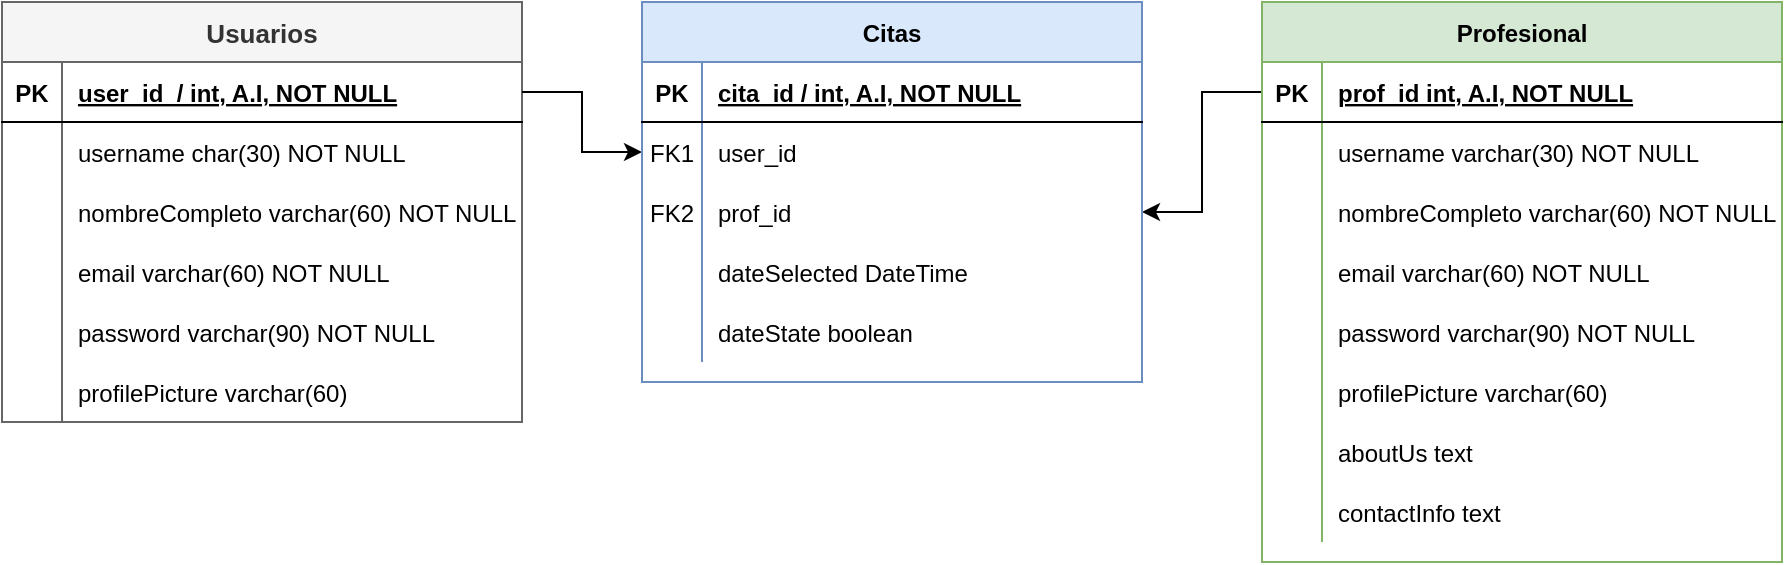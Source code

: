 <mxfile version="13.7.7" type="github">
  <diagram id="R2lEEEUBdFMjLlhIrx00" name="Page-1">
    <mxGraphModel dx="805" dy="522" grid="1" gridSize="10" guides="1" tooltips="1" connect="1" arrows="1" fold="1" page="1" pageScale="1" pageWidth="1400" pageHeight="850" math="0" shadow="0" extFonts="Permanent Marker^https://fonts.googleapis.com/css?family=Permanent+Marker">
      <root>
        <mxCell id="0" />
        <mxCell id="1" parent="0" />
        <mxCell id="C-vyLk0tnHw3VtMMgP7b-23" value="Usuarios" style="shape=table;startSize=30;container=1;collapsible=1;childLayout=tableLayout;fixedRows=1;rowLines=0;fontStyle=1;align=center;resizeLast=1;fontSize=13;fillColor=#f5f5f5;strokeColor=#666666;fontColor=#333333;" parent="1" vertex="1">
          <mxGeometry y="120" width="260" height="210" as="geometry">
            <mxRectangle x="120" y="120" width="90" height="30" as="alternateBounds" />
          </mxGeometry>
        </mxCell>
        <mxCell id="C-vyLk0tnHw3VtMMgP7b-24" value="" style="shape=partialRectangle;collapsible=0;dropTarget=0;pointerEvents=0;fillColor=none;points=[[0,0.5],[1,0.5]];portConstraint=eastwest;top=0;left=0;right=0;bottom=1;" parent="C-vyLk0tnHw3VtMMgP7b-23" vertex="1">
          <mxGeometry y="30" width="260" height="30" as="geometry" />
        </mxCell>
        <mxCell id="C-vyLk0tnHw3VtMMgP7b-25" value="PK" style="shape=partialRectangle;overflow=hidden;connectable=0;fillColor=none;top=0;left=0;bottom=0;right=0;fontStyle=1;" parent="C-vyLk0tnHw3VtMMgP7b-24" vertex="1">
          <mxGeometry width="30" height="30" as="geometry" />
        </mxCell>
        <mxCell id="C-vyLk0tnHw3VtMMgP7b-26" value="user_id  / int, A.I, NOT NULL " style="shape=partialRectangle;overflow=hidden;connectable=0;fillColor=none;top=0;left=0;bottom=0;right=0;align=left;spacingLeft=6;fontStyle=5;" parent="C-vyLk0tnHw3VtMMgP7b-24" vertex="1">
          <mxGeometry x="30" width="230" height="30" as="geometry" />
        </mxCell>
        <mxCell id="C-vyLk0tnHw3VtMMgP7b-27" value="" style="shape=partialRectangle;collapsible=0;dropTarget=0;pointerEvents=0;fillColor=none;points=[[0,0.5],[1,0.5]];portConstraint=eastwest;top=0;left=0;right=0;bottom=0;" parent="C-vyLk0tnHw3VtMMgP7b-23" vertex="1">
          <mxGeometry y="60" width="260" height="30" as="geometry" />
        </mxCell>
        <mxCell id="C-vyLk0tnHw3VtMMgP7b-28" value="" style="shape=partialRectangle;overflow=hidden;connectable=0;fillColor=none;top=0;left=0;bottom=0;right=0;" parent="C-vyLk0tnHw3VtMMgP7b-27" vertex="1">
          <mxGeometry width="30" height="30" as="geometry" />
        </mxCell>
        <mxCell id="C-vyLk0tnHw3VtMMgP7b-29" value="username char(30) NOT NULL" style="shape=partialRectangle;overflow=hidden;connectable=0;fillColor=none;top=0;left=0;bottom=0;right=0;align=left;spacingLeft=6;" parent="C-vyLk0tnHw3VtMMgP7b-27" vertex="1">
          <mxGeometry x="30" width="230" height="30" as="geometry" />
        </mxCell>
        <mxCell id="Ir2a-8KX2j7MGqZvmRHL-5" style="shape=partialRectangle;collapsible=0;dropTarget=0;pointerEvents=0;fillColor=none;points=[[0,0.5],[1,0.5]];portConstraint=eastwest;top=0;left=0;right=0;bottom=0;" parent="C-vyLk0tnHw3VtMMgP7b-23" vertex="1">
          <mxGeometry y="90" width="260" height="30" as="geometry" />
        </mxCell>
        <mxCell id="Ir2a-8KX2j7MGqZvmRHL-6" style="shape=partialRectangle;overflow=hidden;connectable=0;fillColor=none;top=0;left=0;bottom=0;right=0;" parent="Ir2a-8KX2j7MGqZvmRHL-5" vertex="1">
          <mxGeometry width="30" height="30" as="geometry" />
        </mxCell>
        <mxCell id="Ir2a-8KX2j7MGqZvmRHL-7" value="nombreCompleto varchar(60) NOT NULL" style="shape=partialRectangle;overflow=hidden;connectable=0;top=0;left=0;bottom=0;right=0;align=left;spacingLeft=6;fillColor=none;strokeWidth=6;shadow=0;sketch=0;" parent="Ir2a-8KX2j7MGqZvmRHL-5" vertex="1">
          <mxGeometry x="30" width="230" height="30" as="geometry" />
        </mxCell>
        <mxCell id="Ir2a-8KX2j7MGqZvmRHL-2" style="shape=partialRectangle;collapsible=0;dropTarget=0;pointerEvents=0;fillColor=none;points=[[0,0.5],[1,0.5]];portConstraint=eastwest;top=0;left=0;right=0;bottom=0;" parent="C-vyLk0tnHw3VtMMgP7b-23" vertex="1">
          <mxGeometry y="120" width="260" height="30" as="geometry" />
        </mxCell>
        <mxCell id="Ir2a-8KX2j7MGqZvmRHL-3" style="shape=partialRectangle;overflow=hidden;connectable=0;fillColor=none;top=0;left=0;bottom=0;right=0;" parent="Ir2a-8KX2j7MGqZvmRHL-2" vertex="1">
          <mxGeometry width="30" height="30" as="geometry" />
        </mxCell>
        <mxCell id="Ir2a-8KX2j7MGqZvmRHL-4" value="email varchar(60) NOT NULL" style="shape=partialRectangle;overflow=hidden;connectable=0;fillColor=none;top=0;left=0;bottom=0;right=0;align=left;spacingLeft=6;" parent="Ir2a-8KX2j7MGqZvmRHL-2" vertex="1">
          <mxGeometry x="30" width="230" height="30" as="geometry" />
        </mxCell>
        <mxCell id="Ir2a-8KX2j7MGqZvmRHL-11" style="shape=partialRectangle;collapsible=0;dropTarget=0;pointerEvents=0;fillColor=none;points=[[0,0.5],[1,0.5]];portConstraint=eastwest;top=0;left=0;right=0;bottom=0;" parent="C-vyLk0tnHw3VtMMgP7b-23" vertex="1">
          <mxGeometry y="150" width="260" height="30" as="geometry" />
        </mxCell>
        <mxCell id="Ir2a-8KX2j7MGqZvmRHL-12" style="shape=partialRectangle;overflow=hidden;connectable=0;fillColor=none;top=0;left=0;bottom=0;right=0;" parent="Ir2a-8KX2j7MGqZvmRHL-11" vertex="1">
          <mxGeometry width="30" height="30" as="geometry" />
        </mxCell>
        <mxCell id="Ir2a-8KX2j7MGqZvmRHL-13" value="password varchar(90) NOT NULL" style="shape=partialRectangle;overflow=hidden;connectable=0;fillColor=none;top=0;left=0;bottom=0;right=0;align=left;spacingLeft=6;" parent="Ir2a-8KX2j7MGqZvmRHL-11" vertex="1">
          <mxGeometry x="30" width="230" height="30" as="geometry" />
        </mxCell>
        <mxCell id="Ir2a-8KX2j7MGqZvmRHL-8" style="shape=partialRectangle;collapsible=0;dropTarget=0;pointerEvents=0;fillColor=none;points=[[0,0.5],[1,0.5]];portConstraint=eastwest;top=0;left=0;right=0;bottom=0;" parent="C-vyLk0tnHw3VtMMgP7b-23" vertex="1">
          <mxGeometry y="180" width="260" height="30" as="geometry" />
        </mxCell>
        <mxCell id="Ir2a-8KX2j7MGqZvmRHL-9" style="shape=partialRectangle;overflow=hidden;connectable=0;fillColor=none;top=0;left=0;bottom=0;right=0;" parent="Ir2a-8KX2j7MGqZvmRHL-8" vertex="1">
          <mxGeometry width="30" height="30" as="geometry" />
        </mxCell>
        <mxCell id="Ir2a-8KX2j7MGqZvmRHL-10" value="profilePicture varchar(60)" style="shape=partialRectangle;overflow=hidden;connectable=0;fillColor=none;top=0;left=0;bottom=0;right=0;align=left;spacingLeft=6;" parent="Ir2a-8KX2j7MGqZvmRHL-8" vertex="1">
          <mxGeometry x="30" width="230" height="30" as="geometry" />
        </mxCell>
        <mxCell id="Ir2a-8KX2j7MGqZvmRHL-15" style="edgeStyle=orthogonalEdgeStyle;rounded=0;orthogonalLoop=1;jettySize=auto;html=1;exitX=0;exitY=0.5;exitDx=0;exitDy=0;entryX=1;entryY=0.5;entryDx=0;entryDy=0;fontSize=13;" parent="1" source="C-vyLk0tnHw3VtMMgP7b-14" target="C-vyLk0tnHw3VtMMgP7b-9" edge="1">
          <mxGeometry relative="1" as="geometry" />
        </mxCell>
        <mxCell id="Ir2a-8KX2j7MGqZvmRHL-16" style="edgeStyle=orthogonalEdgeStyle;rounded=0;orthogonalLoop=1;jettySize=auto;html=1;entryX=0;entryY=0.5;entryDx=0;entryDy=0;fontSize=13;" parent="1" source="C-vyLk0tnHw3VtMMgP7b-24" target="C-vyLk0tnHw3VtMMgP7b-6" edge="1">
          <mxGeometry relative="1" as="geometry" />
        </mxCell>
        <mxCell id="C-vyLk0tnHw3VtMMgP7b-13" value="Profesional" style="shape=table;startSize=30;container=1;collapsible=1;childLayout=tableLayout;fixedRows=1;rowLines=0;fontStyle=1;align=center;resizeLast=1;fillColor=#d5e8d4;strokeColor=#82b366;" parent="1" vertex="1">
          <mxGeometry x="630" y="120" width="260" height="280" as="geometry" />
        </mxCell>
        <mxCell id="C-vyLk0tnHw3VtMMgP7b-14" value="" style="shape=partialRectangle;collapsible=0;dropTarget=0;pointerEvents=0;fillColor=none;points=[[0,0.5],[1,0.5]];portConstraint=eastwest;top=0;left=0;right=0;bottom=1;" parent="C-vyLk0tnHw3VtMMgP7b-13" vertex="1">
          <mxGeometry y="30" width="260" height="30" as="geometry" />
        </mxCell>
        <mxCell id="C-vyLk0tnHw3VtMMgP7b-15" value="PK" style="shape=partialRectangle;overflow=hidden;connectable=0;fillColor=none;top=0;left=0;bottom=0;right=0;fontStyle=1;" parent="C-vyLk0tnHw3VtMMgP7b-14" vertex="1">
          <mxGeometry width="30" height="30" as="geometry" />
        </mxCell>
        <mxCell id="C-vyLk0tnHw3VtMMgP7b-16" value="prof_id int, A.I, NOT NULL " style="shape=partialRectangle;overflow=hidden;connectable=0;fillColor=none;top=0;left=0;bottom=0;right=0;align=left;spacingLeft=6;fontStyle=5;" parent="C-vyLk0tnHw3VtMMgP7b-14" vertex="1">
          <mxGeometry x="30" width="230" height="30" as="geometry" />
        </mxCell>
        <mxCell id="C-vyLk0tnHw3VtMMgP7b-17" value="" style="shape=partialRectangle;collapsible=0;dropTarget=0;pointerEvents=0;fillColor=none;points=[[0,0.5],[1,0.5]];portConstraint=eastwest;top=0;left=0;right=0;bottom=0;" parent="C-vyLk0tnHw3VtMMgP7b-13" vertex="1">
          <mxGeometry y="60" width="260" height="30" as="geometry" />
        </mxCell>
        <mxCell id="C-vyLk0tnHw3VtMMgP7b-18" value="" style="shape=partialRectangle;overflow=hidden;connectable=0;fillColor=none;top=0;left=0;bottom=0;right=0;" parent="C-vyLk0tnHw3VtMMgP7b-17" vertex="1">
          <mxGeometry width="30" height="30" as="geometry" />
        </mxCell>
        <mxCell id="C-vyLk0tnHw3VtMMgP7b-19" value="username varchar(30) NOT NULL" style="shape=partialRectangle;overflow=hidden;connectable=0;fillColor=none;top=0;left=0;bottom=0;right=0;align=left;spacingLeft=6;" parent="C-vyLk0tnHw3VtMMgP7b-17" vertex="1">
          <mxGeometry x="30" width="230" height="30" as="geometry" />
        </mxCell>
        <mxCell id="C-vyLk0tnHw3VtMMgP7b-20" value="" style="shape=partialRectangle;collapsible=0;dropTarget=0;pointerEvents=0;fillColor=none;points=[[0,0.5],[1,0.5]];portConstraint=eastwest;top=0;left=0;right=0;bottom=0;" parent="C-vyLk0tnHw3VtMMgP7b-13" vertex="1">
          <mxGeometry y="90" width="260" height="30" as="geometry" />
        </mxCell>
        <mxCell id="C-vyLk0tnHw3VtMMgP7b-21" value="" style="shape=partialRectangle;overflow=hidden;connectable=0;fillColor=none;top=0;left=0;bottom=0;right=0;" parent="C-vyLk0tnHw3VtMMgP7b-20" vertex="1">
          <mxGeometry width="30" height="30" as="geometry" />
        </mxCell>
        <mxCell id="C-vyLk0tnHw3VtMMgP7b-22" value="nombreCompleto varchar(60) NOT NULL" style="shape=partialRectangle;overflow=hidden;connectable=0;fillColor=none;top=0;left=0;bottom=0;right=0;align=left;spacingLeft=6;" parent="C-vyLk0tnHw3VtMMgP7b-20" vertex="1">
          <mxGeometry x="30" width="230" height="30" as="geometry" />
        </mxCell>
        <mxCell id="J3xqP743sK3EJzSPP5r_-1" style="shape=partialRectangle;collapsible=0;dropTarget=0;pointerEvents=0;fillColor=none;points=[[0,0.5],[1,0.5]];portConstraint=eastwest;top=0;left=0;right=0;bottom=0;" vertex="1" parent="C-vyLk0tnHw3VtMMgP7b-13">
          <mxGeometry y="120" width="260" height="30" as="geometry" />
        </mxCell>
        <mxCell id="J3xqP743sK3EJzSPP5r_-2" style="shape=partialRectangle;overflow=hidden;connectable=0;fillColor=none;top=0;left=0;bottom=0;right=0;" vertex="1" parent="J3xqP743sK3EJzSPP5r_-1">
          <mxGeometry width="30" height="30" as="geometry" />
        </mxCell>
        <mxCell id="J3xqP743sK3EJzSPP5r_-3" value="email varchar(60) NOT NULL" style="shape=partialRectangle;overflow=hidden;connectable=0;fillColor=none;top=0;left=0;bottom=0;right=0;align=left;spacingLeft=6;" vertex="1" parent="J3xqP743sK3EJzSPP5r_-1">
          <mxGeometry x="30" width="230" height="30" as="geometry" />
        </mxCell>
        <mxCell id="J3xqP743sK3EJzSPP5r_-4" style="shape=partialRectangle;collapsible=0;dropTarget=0;pointerEvents=0;fillColor=none;points=[[0,0.5],[1,0.5]];portConstraint=eastwest;top=0;left=0;right=0;bottom=0;" vertex="1" parent="C-vyLk0tnHw3VtMMgP7b-13">
          <mxGeometry y="150" width="260" height="30" as="geometry" />
        </mxCell>
        <mxCell id="J3xqP743sK3EJzSPP5r_-5" style="shape=partialRectangle;overflow=hidden;connectable=0;fillColor=none;top=0;left=0;bottom=0;right=0;" vertex="1" parent="J3xqP743sK3EJzSPP5r_-4">
          <mxGeometry width="30" height="30" as="geometry" />
        </mxCell>
        <mxCell id="J3xqP743sK3EJzSPP5r_-6" value="password varchar(90) NOT NULL" style="shape=partialRectangle;overflow=hidden;connectable=0;fillColor=none;top=0;left=0;bottom=0;right=0;align=left;spacingLeft=6;" vertex="1" parent="J3xqP743sK3EJzSPP5r_-4">
          <mxGeometry x="30" width="230" height="30" as="geometry" />
        </mxCell>
        <mxCell id="J3xqP743sK3EJzSPP5r_-7" style="shape=partialRectangle;collapsible=0;dropTarget=0;pointerEvents=0;fillColor=none;points=[[0,0.5],[1,0.5]];portConstraint=eastwest;top=0;left=0;right=0;bottom=0;" vertex="1" parent="C-vyLk0tnHw3VtMMgP7b-13">
          <mxGeometry y="180" width="260" height="30" as="geometry" />
        </mxCell>
        <mxCell id="J3xqP743sK3EJzSPP5r_-8" style="shape=partialRectangle;overflow=hidden;connectable=0;fillColor=none;top=0;left=0;bottom=0;right=0;" vertex="1" parent="J3xqP743sK3EJzSPP5r_-7">
          <mxGeometry width="30" height="30" as="geometry" />
        </mxCell>
        <mxCell id="J3xqP743sK3EJzSPP5r_-9" value="profilePicture varchar(60)" style="shape=partialRectangle;overflow=hidden;connectable=0;fillColor=none;top=0;left=0;bottom=0;right=0;align=left;spacingLeft=6;" vertex="1" parent="J3xqP743sK3EJzSPP5r_-7">
          <mxGeometry x="30" width="230" height="30" as="geometry" />
        </mxCell>
        <mxCell id="J3xqP743sK3EJzSPP5r_-10" style="shape=partialRectangle;collapsible=0;dropTarget=0;pointerEvents=0;fillColor=none;points=[[0,0.5],[1,0.5]];portConstraint=eastwest;top=0;left=0;right=0;bottom=0;" vertex="1" parent="C-vyLk0tnHw3VtMMgP7b-13">
          <mxGeometry y="210" width="260" height="30" as="geometry" />
        </mxCell>
        <mxCell id="J3xqP743sK3EJzSPP5r_-11" style="shape=partialRectangle;overflow=hidden;connectable=0;fillColor=none;top=0;left=0;bottom=0;right=0;" vertex="1" parent="J3xqP743sK3EJzSPP5r_-10">
          <mxGeometry width="30" height="30" as="geometry" />
        </mxCell>
        <mxCell id="J3xqP743sK3EJzSPP5r_-12" value="aboutUs text " style="shape=partialRectangle;overflow=hidden;connectable=0;fillColor=none;top=0;left=0;bottom=0;right=0;align=left;spacingLeft=6;" vertex="1" parent="J3xqP743sK3EJzSPP5r_-10">
          <mxGeometry x="30" width="230" height="30" as="geometry" />
        </mxCell>
        <mxCell id="J3xqP743sK3EJzSPP5r_-13" style="shape=partialRectangle;collapsible=0;dropTarget=0;pointerEvents=0;fillColor=none;points=[[0,0.5],[1,0.5]];portConstraint=eastwest;top=0;left=0;right=0;bottom=0;" vertex="1" parent="C-vyLk0tnHw3VtMMgP7b-13">
          <mxGeometry y="240" width="260" height="30" as="geometry" />
        </mxCell>
        <mxCell id="J3xqP743sK3EJzSPP5r_-14" style="shape=partialRectangle;overflow=hidden;connectable=0;fillColor=none;top=0;left=0;bottom=0;right=0;" vertex="1" parent="J3xqP743sK3EJzSPP5r_-13">
          <mxGeometry width="30" height="30" as="geometry" />
        </mxCell>
        <mxCell id="J3xqP743sK3EJzSPP5r_-15" value="contactInfo text" style="shape=partialRectangle;overflow=hidden;connectable=0;fillColor=none;top=0;left=0;bottom=0;right=0;align=left;spacingLeft=6;" vertex="1" parent="J3xqP743sK3EJzSPP5r_-13">
          <mxGeometry x="30" width="230" height="30" as="geometry" />
        </mxCell>
        <mxCell id="C-vyLk0tnHw3VtMMgP7b-2" value="Citas" style="shape=table;startSize=30;container=1;collapsible=1;childLayout=tableLayout;fixedRows=1;rowLines=0;fontStyle=1;align=center;resizeLast=1;fillColor=#dae8fc;strokeColor=#6c8ebf;" parent="1" vertex="1">
          <mxGeometry x="320" y="120" width="250" height="190" as="geometry" />
        </mxCell>
        <mxCell id="C-vyLk0tnHw3VtMMgP7b-3" value="" style="shape=partialRectangle;collapsible=0;dropTarget=0;pointerEvents=0;fillColor=none;points=[[0,0.5],[1,0.5]];portConstraint=eastwest;top=0;left=0;right=0;bottom=1;" parent="C-vyLk0tnHw3VtMMgP7b-2" vertex="1">
          <mxGeometry y="30" width="250" height="30" as="geometry" />
        </mxCell>
        <mxCell id="C-vyLk0tnHw3VtMMgP7b-4" value="PK" style="shape=partialRectangle;overflow=hidden;connectable=0;fillColor=none;top=0;left=0;bottom=0;right=0;fontStyle=1;" parent="C-vyLk0tnHw3VtMMgP7b-3" vertex="1">
          <mxGeometry width="30" height="30" as="geometry" />
        </mxCell>
        <mxCell id="C-vyLk0tnHw3VtMMgP7b-5" value="cita_id / int, A.I, NOT NULL " style="shape=partialRectangle;overflow=hidden;connectable=0;fillColor=none;top=0;left=0;bottom=0;right=0;align=left;spacingLeft=6;fontStyle=5;" parent="C-vyLk0tnHw3VtMMgP7b-3" vertex="1">
          <mxGeometry x="30" width="220" height="30" as="geometry" />
        </mxCell>
        <mxCell id="C-vyLk0tnHw3VtMMgP7b-6" value="" style="shape=partialRectangle;collapsible=0;dropTarget=0;pointerEvents=0;fillColor=none;points=[[0,0.5],[1,0.5]];portConstraint=eastwest;top=0;left=0;right=0;bottom=0;" parent="C-vyLk0tnHw3VtMMgP7b-2" vertex="1">
          <mxGeometry y="60" width="250" height="30" as="geometry" />
        </mxCell>
        <mxCell id="C-vyLk0tnHw3VtMMgP7b-7" value="FK1" style="shape=partialRectangle;overflow=hidden;connectable=0;fillColor=none;top=0;left=0;bottom=0;right=0;" parent="C-vyLk0tnHw3VtMMgP7b-6" vertex="1">
          <mxGeometry width="30" height="30" as="geometry" />
        </mxCell>
        <mxCell id="C-vyLk0tnHw3VtMMgP7b-8" value="user_id " style="shape=partialRectangle;overflow=hidden;connectable=0;fillColor=none;top=0;left=0;bottom=0;right=0;align=left;spacingLeft=6;" parent="C-vyLk0tnHw3VtMMgP7b-6" vertex="1">
          <mxGeometry x="30" width="220" height="30" as="geometry" />
        </mxCell>
        <mxCell id="C-vyLk0tnHw3VtMMgP7b-9" value="" style="shape=partialRectangle;collapsible=0;dropTarget=0;pointerEvents=0;fillColor=none;points=[[0,0.5],[1,0.5]];portConstraint=eastwest;top=0;left=0;right=0;bottom=0;" parent="C-vyLk0tnHw3VtMMgP7b-2" vertex="1">
          <mxGeometry y="90" width="250" height="30" as="geometry" />
        </mxCell>
        <mxCell id="C-vyLk0tnHw3VtMMgP7b-10" value="FK2" style="shape=partialRectangle;overflow=hidden;connectable=0;fillColor=none;top=0;left=0;bottom=0;right=0;" parent="C-vyLk0tnHw3VtMMgP7b-9" vertex="1">
          <mxGeometry width="30" height="30" as="geometry" />
        </mxCell>
        <mxCell id="C-vyLk0tnHw3VtMMgP7b-11" value="prof_id" style="shape=partialRectangle;overflow=hidden;connectable=0;fillColor=none;top=0;left=0;bottom=0;right=0;align=left;spacingLeft=6;" parent="C-vyLk0tnHw3VtMMgP7b-9" vertex="1">
          <mxGeometry x="30" width="220" height="30" as="geometry" />
        </mxCell>
        <mxCell id="Ir2a-8KX2j7MGqZvmRHL-17" style="shape=partialRectangle;collapsible=0;dropTarget=0;pointerEvents=0;fillColor=none;points=[[0,0.5],[1,0.5]];portConstraint=eastwest;top=0;left=0;right=0;bottom=0;" parent="C-vyLk0tnHw3VtMMgP7b-2" vertex="1">
          <mxGeometry y="120" width="250" height="30" as="geometry" />
        </mxCell>
        <mxCell id="Ir2a-8KX2j7MGqZvmRHL-18" style="shape=partialRectangle;overflow=hidden;connectable=0;fillColor=none;top=0;left=0;bottom=0;right=0;" parent="Ir2a-8KX2j7MGqZvmRHL-17" vertex="1">
          <mxGeometry width="30" height="30" as="geometry" />
        </mxCell>
        <mxCell id="Ir2a-8KX2j7MGqZvmRHL-19" value="dateSelected DateTime" style="shape=partialRectangle;overflow=hidden;connectable=0;fillColor=none;top=0;left=0;bottom=0;right=0;align=left;spacingLeft=6;" parent="Ir2a-8KX2j7MGqZvmRHL-17" vertex="1">
          <mxGeometry x="30" width="220" height="30" as="geometry" />
        </mxCell>
        <mxCell id="Ir2a-8KX2j7MGqZvmRHL-20" style="shape=partialRectangle;collapsible=0;dropTarget=0;pointerEvents=0;fillColor=none;points=[[0,0.5],[1,0.5]];portConstraint=eastwest;top=0;left=0;right=0;bottom=0;" parent="C-vyLk0tnHw3VtMMgP7b-2" vertex="1">
          <mxGeometry y="150" width="250" height="30" as="geometry" />
        </mxCell>
        <mxCell id="Ir2a-8KX2j7MGqZvmRHL-21" style="shape=partialRectangle;overflow=hidden;connectable=0;fillColor=none;top=0;left=0;bottom=0;right=0;" parent="Ir2a-8KX2j7MGqZvmRHL-20" vertex="1">
          <mxGeometry width="30" height="30" as="geometry" />
        </mxCell>
        <mxCell id="Ir2a-8KX2j7MGqZvmRHL-22" value="dateState boolean" style="shape=partialRectangle;overflow=hidden;connectable=0;fillColor=none;top=0;left=0;bottom=0;right=0;align=left;spacingLeft=6;" parent="Ir2a-8KX2j7MGqZvmRHL-20" vertex="1">
          <mxGeometry x="30" width="220" height="30" as="geometry" />
        </mxCell>
      </root>
    </mxGraphModel>
  </diagram>
</mxfile>
